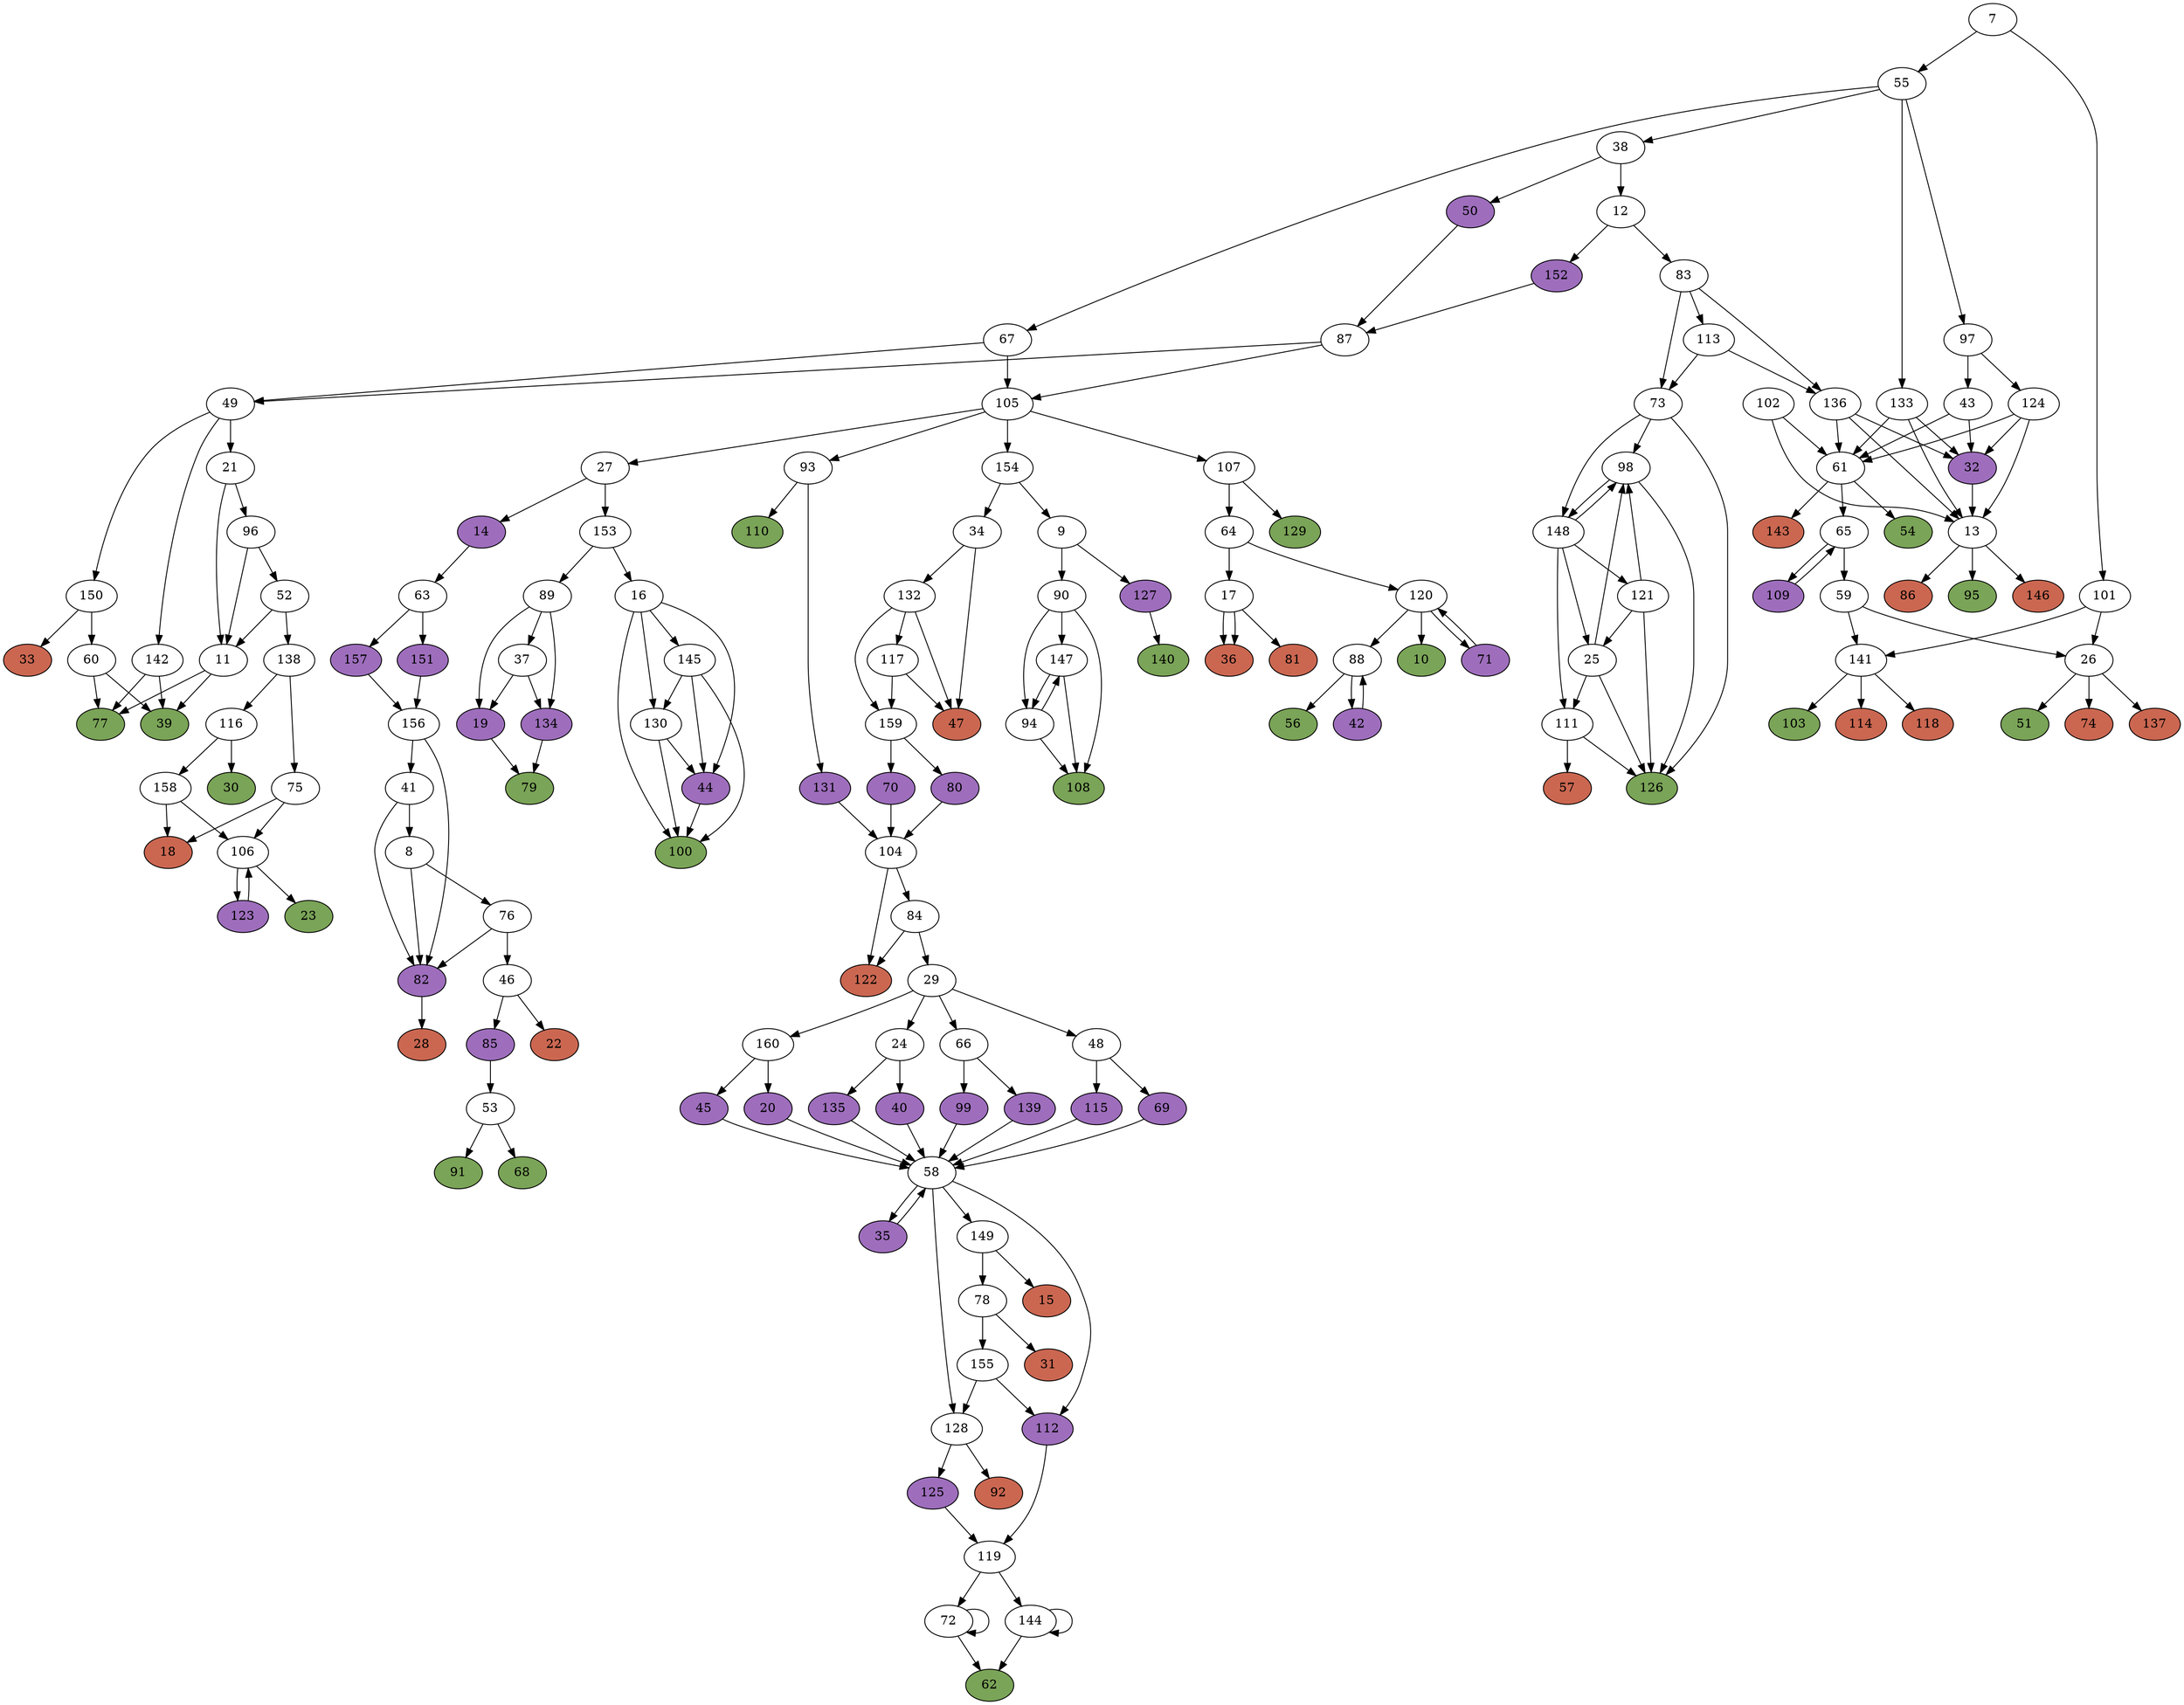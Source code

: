 digraph myGraph {
10 [style=filled, fillcolor = "#7aa457"];
14 [style=filled, fillcolor = "#9e6ebd"];
15 [style=filled, fillcolor = "#cb6751"];
18 [style=filled, fillcolor = "#cb6751"];
19 [style=filled, fillcolor = "#9e6ebd"];
20 [style=filled, fillcolor = "#9e6ebd"];
22 [style=filled, fillcolor = "#cb6751"];
23 [style=filled, fillcolor = "#7aa457"];
28 [style=filled, fillcolor = "#cb6751"];
30 [style=filled, fillcolor = "#7aa457"];
31 [style=filled, fillcolor = "#cb6751"];
32 [style=filled, fillcolor = "#9e6ebd"];
33 [style=filled, fillcolor = "#cb6751"];
35 [style=filled, fillcolor = "#9e6ebd"];
36 [style=filled, fillcolor = "#cb6751"];
39 [style=filled, fillcolor = "#7aa457"];
40 [style=filled, fillcolor = "#9e6ebd"];
42 [style=filled, fillcolor = "#9e6ebd"];
44 [style=filled, fillcolor = "#9e6ebd"];
45 [style=filled, fillcolor = "#9e6ebd"];
47 [style=filled, fillcolor = "#cb6751"];
50 [style=filled, fillcolor = "#9e6ebd"];
51 [style=filled, fillcolor = "#7aa457"];
54 [style=filled, fillcolor = "#7aa457"];
56 [style=filled, fillcolor = "#7aa457"];
57 [style=filled, fillcolor = "#cb6751"];
62 [style=filled, fillcolor = "#7aa457"];
68 [style=filled, fillcolor = "#7aa457"];
69 [style=filled, fillcolor = "#9e6ebd"];
70 [style=filled, fillcolor = "#9e6ebd"];
71 [style=filled, fillcolor = "#9e6ebd"];
74 [style=filled, fillcolor = "#cb6751"];
77 [style=filled, fillcolor = "#7aa457"];
79 [style=filled, fillcolor = "#7aa457"];
80 [style=filled, fillcolor = "#9e6ebd"];
81 [style=filled, fillcolor = "#cb6751"];
82 [style=filled, fillcolor = "#9e6ebd"];
85 [style=filled, fillcolor = "#9e6ebd"];
86 [style=filled, fillcolor = "#cb6751"];
91 [style=filled, fillcolor = "#7aa457"];
92 [style=filled, fillcolor = "#cb6751"];
95 [style=filled, fillcolor = "#7aa457"];
99 [style=filled, fillcolor = "#9e6ebd"];
100 [style=filled, fillcolor = "#7aa457"];
103 [style=filled, fillcolor = "#7aa457"];
108 [style=filled, fillcolor = "#7aa457"];
109 [style=filled, fillcolor = "#9e6ebd"];
110 [style=filled, fillcolor = "#7aa457"];
112 [style=filled, fillcolor = "#9e6ebd"];
114 [style=filled, fillcolor = "#cb6751"];
115 [style=filled, fillcolor = "#9e6ebd"];
118 [style=filled, fillcolor = "#cb6751"];
122 [style=filled, fillcolor = "#cb6751"];
123 [style=filled, fillcolor = "#9e6ebd"];
125 [style=filled, fillcolor = "#9e6ebd"];
126 [style=filled, fillcolor = "#7aa457"];
127 [style=filled, fillcolor = "#9e6ebd"];
129 [style=filled, fillcolor = "#7aa457"];
131 [style=filled, fillcolor = "#9e6ebd"];
134 [style=filled, fillcolor = "#9e6ebd"];
135 [style=filled, fillcolor = "#9e6ebd"];
137 [style=filled, fillcolor = "#cb6751"];
139 [style=filled, fillcolor = "#9e6ebd"];
140 [style=filled, fillcolor = "#7aa457"];
143 [style=filled, fillcolor = "#cb6751"];
146 [style=filled, fillcolor = "#cb6751"];
151 [style=filled, fillcolor = "#9e6ebd"];
152 [style=filled, fillcolor = "#9e6ebd"];
157 [style=filled, fillcolor = "#9e6ebd"];
7 -> 55;
7 -> 101;
8 -> 76;
8 -> 82;
9 -> 90;
9 -> 127;
11 -> 39;
11 -> 77;
12 -> 83;
12 -> 152;
13 -> 86;
13 -> 95;
13 -> 146;
14 -> 63;
16 -> 145;
16 -> 130;
16 -> 100;
16 -> 44;
17 -> 36;
17 -> 81;
17 -> 36;
19 -> 79;
20 -> 58;
21 -> 11;
21 -> 96;
24 -> 135;
24 -> 40;
25 -> 111;
25 -> 126;
25 -> 98;
26 -> 137;
26 -> 74;
26 -> 51;
27 -> 153;
27 -> 14;
29 -> 66;
29 -> 48;
29 -> 160;
29 -> 24;
32 -> 13;
34 -> 47;
34 -> 132;
35 -> 58;
37 -> 19;
37 -> 134;
38 -> 12;
38 -> 50;
40 -> 58;
41 -> 8;
41 -> 82;
42 -> 88;
43 -> 32;
43 -> 61;
44 -> 100;
45 -> 58;
46 -> 85;
46 -> 22;
48 -> 69;
48 -> 115;
49 -> 21;
49 -> 150;
49 -> 142;
50 -> 87;
52 -> 11;
52 -> 138;
53 -> 91;
53 -> 68;
55 -> 67;
55 -> 38;
55 -> 133;
55 -> 97;
58 -> 112;
58 -> 149;
58 -> 35;
58 -> 128;
59 -> 141;
59 -> 26;
60 -> 39;
60 -> 77;
61 -> 143;
61 -> 65;
61 -> 54;
63 -> 157;
63 -> 151;
64 -> 120;
64 -> 17;
65 -> 59;
65 -> 109;
66 -> 99;
66 -> 139;
67 -> 105;
67 -> 49;
69 -> 58;
70 -> 104;
71 -> 120;
72 -> 62;
72 -> 72;
73 -> 126;
73 -> 148;
73 -> 98;
75 -> 106;
75 -> 18;
76 -> 46;
76 -> 82;
78 -> 155;
78 -> 31;
80 -> 104;
82 -> 28;
83 -> 136;
83 -> 113;
83 -> 73;
84 -> 29;
84 -> 122;
85 -> 53;
87 -> 105;
87 -> 49;
88 -> 42;
88 -> 56;
89 -> 19;
89 -> 37;
89 -> 134;
90 -> 147;
90 -> 108;
90 -> 94;
93 -> 110;
93 -> 131;
94 -> 108;
94 -> 147;
96 -> 11;
96 -> 52;
97 -> 124;
97 -> 43;
98 -> 126;
98 -> 148;
99 -> 58;
101 -> 26;
101 -> 141;
102 -> 13;
102 -> 61;
104 -> 122;
104 -> 84;
105 -> 107;
105 -> 27;
105 -> 154;
105 -> 93;
106 -> 23;
106 -> 123;
107 -> 64;
107 -> 129;
109 -> 65;
111 -> 126;
111 -> 57;
112 -> 119;
113 -> 136;
113 -> 73;
115 -> 58;
116 -> 158;
116 -> 30;
117 -> 159;
117 -> 47;
119 -> 144;
119 -> 72;
120 -> 10;
120 -> 71;
120 -> 88;
121 -> 126;
121 -> 25;
121 -> 98;
123 -> 106;
124 -> 61;
124 -> 13;
124 -> 32;
125 -> 119;
127 -> 140;
128 -> 92;
128 -> 125;
130 -> 100;
130 -> 44;
131 -> 104;
132 -> 47;
132 -> 159;
132 -> 117;
133 -> 32;
133 -> 61;
133 -> 13;
134 -> 79;
135 -> 58;
136 -> 13;
136 -> 61;
136 -> 32;
138 -> 75;
138 -> 116;
139 -> 58;
141 -> 118;
141 -> 103;
141 -> 114;
142 -> 77;
142 -> 39;
144 -> 62;
144 -> 144;
145 -> 130;
145 -> 100;
145 -> 44;
147 -> 108;
147 -> 94;
148 -> 25;
148 -> 111;
148 -> 121;
148 -> 98;
149 -> 78;
149 -> 15;
150 -> 60;
150 -> 33;
151 -> 156;
152 -> 87;
153 -> 16;
153 -> 89;
154 -> 9;
154 -> 34;
155 -> 112;
155 -> 128;
156 -> 41;
156 -> 82;
157 -> 156;
158 -> 106;
158 -> 18;
159 -> 80;
159 -> 70;
160 -> 20;
160 -> 45;
}
